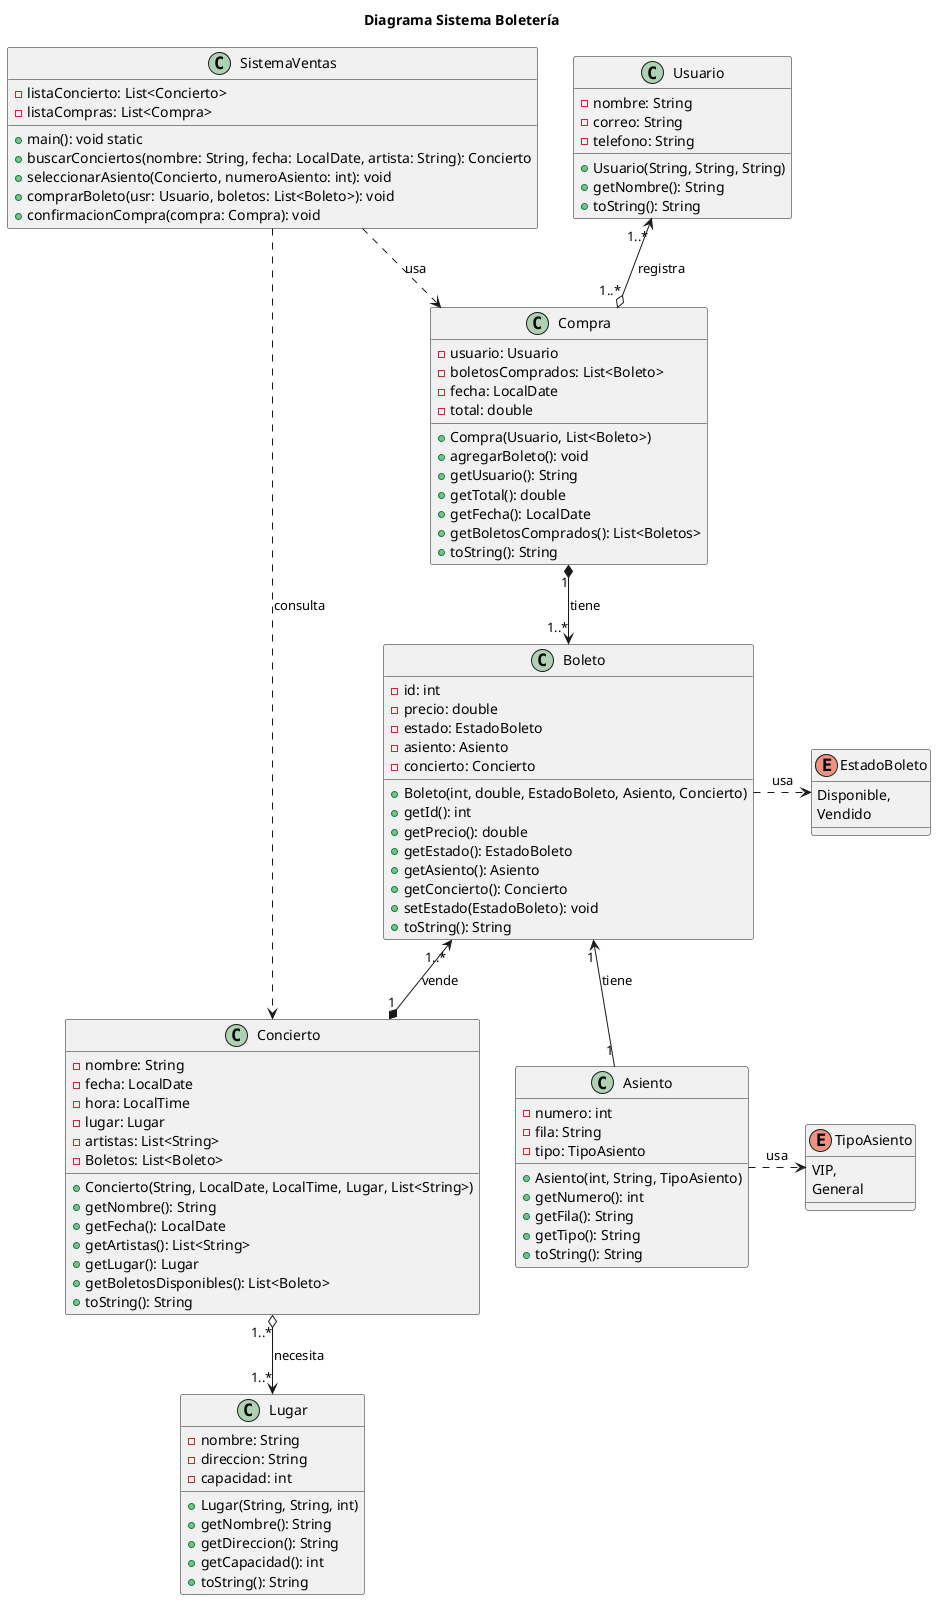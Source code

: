 @startuml Diagrama 2
title Diagrama Sistema Boletería

class Usuario{
    -nombre: String
    -correo: String
    -telefono: String
    +Usuario(String, String, String)
    +getNombre(): String
    +toString(): String
}

class Concierto{
    -nombre: String
    -fecha: LocalDate
    -hora: LocalTime
    -lugar: Lugar
    -artistas: List<String>
    -Boletos: List<Boleto>
    +Concierto(String, LocalDate, LocalTime, Lugar, List<String>)
    +getNombre(): String
    +getFecha(): LocalDate
    +getArtistas(): List<String>
    +getLugar(): Lugar
    +getBoletosDisponibles(): List<Boleto>
    +toString(): String
}

enum EstadoBoleto{
    Disponible,
    Vendido
}

class Boleto{
    -id: int
    -precio: double
    -estado: EstadoBoleto
    -asiento: Asiento
    -concierto: Concierto
    +Boleto(int, double, EstadoBoleto, Asiento, Concierto)
    +getId(): int
    +getPrecio(): double
    +getEstado(): EstadoBoleto
    +getAsiento(): Asiento
    +getConcierto(): Concierto
    +setEstado(EstadoBoleto): void
    +toString(): String
}

class Lugar{
    -nombre: String
    -direccion: String
    -capacidad: int
    +Lugar(String, String, int)
    +getNombre(): String
    +getDireccion(): String
    +getCapacidad(): int
    +toString(): String
}

enum TipoAsiento {
    VIP,
    General
}

class Asiento{
    -numero: int
    -fila: String
    -tipo: TipoAsiento
    +Asiento(int, String, TipoAsiento)
    +getNumero(): int
    +getFila(): String
    +getTipo(): String
    +toString(): String
}


class Compra{
    -usuario: Usuario
    -boletosComprados: List<Boleto>
    -fecha: LocalDate
    -total: double
    +Compra(Usuario, List<Boleto>)
    +agregarBoleto(): void
    +getUsuario(): String
    +getTotal(): double
    +getFecha(): LocalDate
    +getBoletosComprados(): List<Boletos>
    +toString(): String
}

class SistemaVentas{
    -listaConcierto: List<Concierto>
    -listaCompras: List<Compra>
    +main(): void static
    +buscarConciertos(nombre: String, fecha: LocalDate, artista: String): Concierto
    +seleccionarAsiento(Concierto, numeroAsiento: int): void
    +comprarBoleto(usr: Usuario, boletos: List<Boleto>): void
    +confirmacionCompra(compra: Compra): void
}   

Boleto .> EstadoBoleto: usa
Asiento .> TipoAsiento: usa


SistemaVentas ..> Compra: usa
SistemaVentas ..> Concierto: consulta

Usuario "1..*" <--o "1..*" Compra: registra
Compra "1" *--> "1..*" Boleto: tiene
Boleto "1..*" <--* "1" Concierto: vende
Concierto "1..*" o--> "1..*" Lugar: necesita
Boleto "1" <-- "1" Asiento: tiene
@enduml